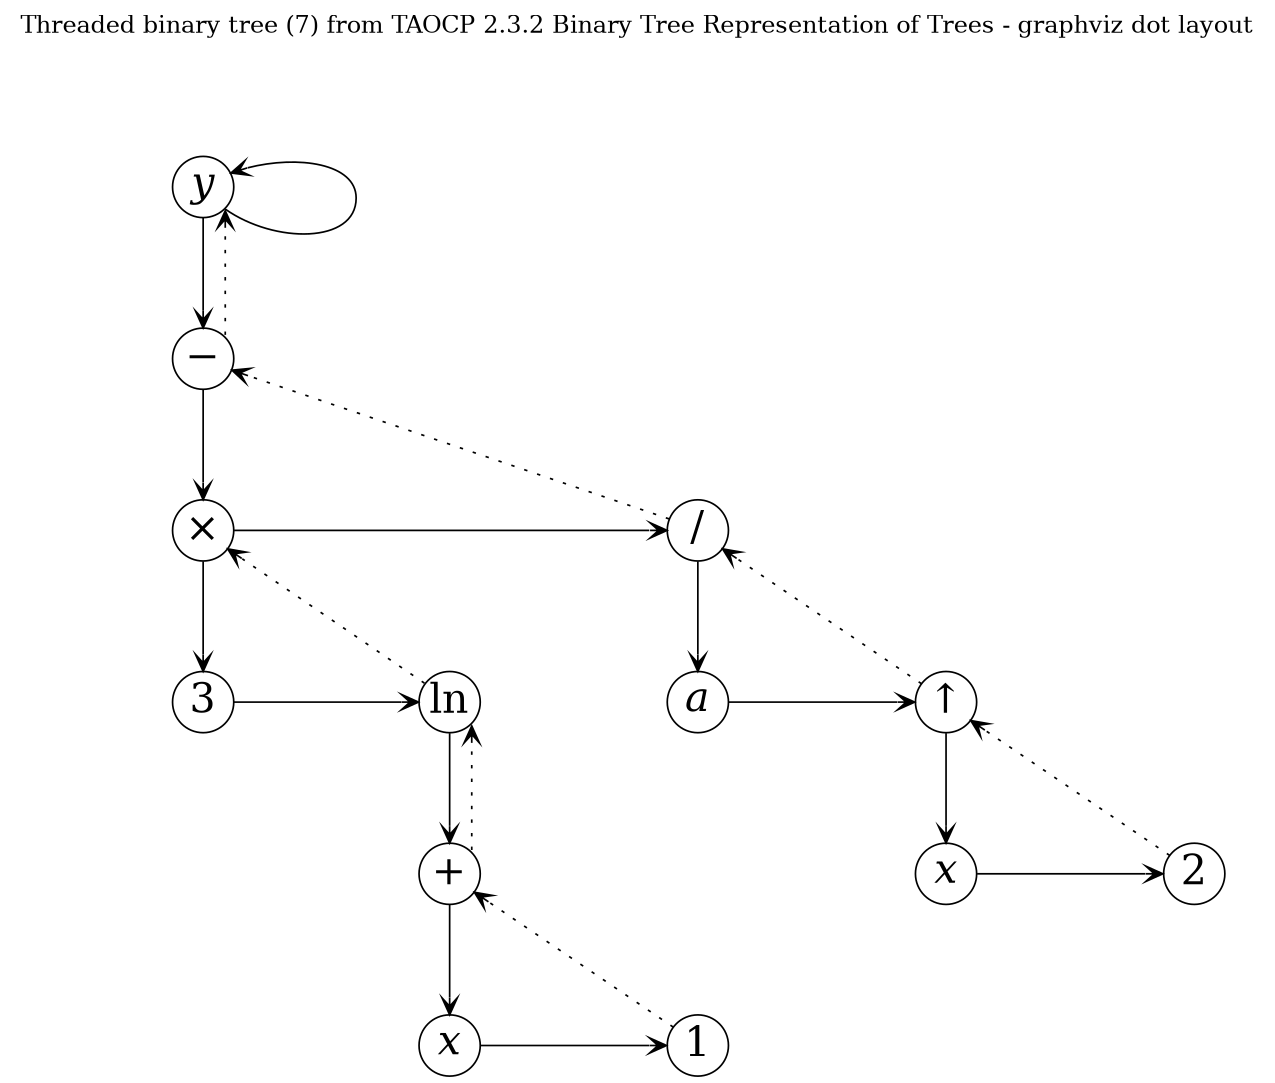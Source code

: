 // diagram_2.3.2.7_formula_binary_tree.dot
// dot -Tpdf -o diagram_2.3.2.7_formula_binary_tree.pdf diagram_2.3.2.7_formula_binary_tree.dot

digraph {
splines=false
nodesep=1
ranksep=0.9
size="8.5,11!"

node [shape=circle fontsize=24 width=0.5 fixedsize=true]
edge [arrowhead=open]

{
node [style=invis shape=point height=0 width=0]
//node [label="\N" shape=plaintext]
edge [style=invis]
y_0 -> y_1 -> y_2 -> y_3 -> y_4 -> y_5
}

00 [label=<<i>y</i>>]
01 [label=<&minus;>]
02 [label=<&times;>]
03 [label=3]
13 [label=ln]
// unicode plus sign, &plus; does not work
14 [label=<&#x002b;>]
15 [label=<<i>x</i>>]
// unicode division slash
22 [label=<&#x2215;>]
23 [label=<<i>a</i>>]
25 [label=1]
// unicode uparrow
33 [label=<&#x2191;>]
34 [label=<<i>x</i>>]
44 [label=2]

{
node [style=invis shape=point height=0 width=0]
//node [label="\N" shape=plaintext]
edge [style=invis]
rank=same x_0 x_1 x_2 x_3 x_4
x_0 -> x_1 -> x_2 -> x_3 -> x_4
}

{rank=same y_0 00}
{rank=same y_1 01}
{rank=same y_2 02 22}
{rank=same y_3 03 13 23 33}
{rank=same y_4 14 34 44}
{rank=same y_5 15 25}

// columns

{
// force column alignment with very high weight otherwise nodes can turn offcenter
edge [weight=100]

x_0 -> 00 [style=invis]
00 -> 01
01 -> 02
02 -> 03

x_1 -> 13 [style=invis]
13 -> 14
14 -> 15

x_2 -> 22 [style=invis]
22 -> 23
23 -> 25 [style=invis]

x_3 -> 33 [style=invis]
33 -> 34

x_4 -> 44 [style=invis]

}


// rows

{
edge [weight=10]
y_0 -> 00 [style=invis]
y_1 -> 01 [style=invis]
y_2 -> 02 [style=invis]

02 -> 22

y_3 -> 03 [style=invis]
03 -> 13
13 -> 23 [style=invis]
23 -> 33

y_4 -> 14 [style=invis]
14 -> 34 [style=invis]
34 -> 44

y_5 -> 15 [style=invis]
15 -> 25

}

00 -> 00 [tailport=se]

// threads

{
edge [style=dotted]
01 -> 00 [tailport=ne headport=se]
22 -> 01
13 -> 02
14 -> 13 [tailport=ne headport=se]
25 -> 14
33 -> 22
44 -> 33
}

label="Threaded binary tree (7) from TAOCP 2.3.2 Binary Tree Representation of Trees - graphviz dot layout\n"
labelloc=t

}
